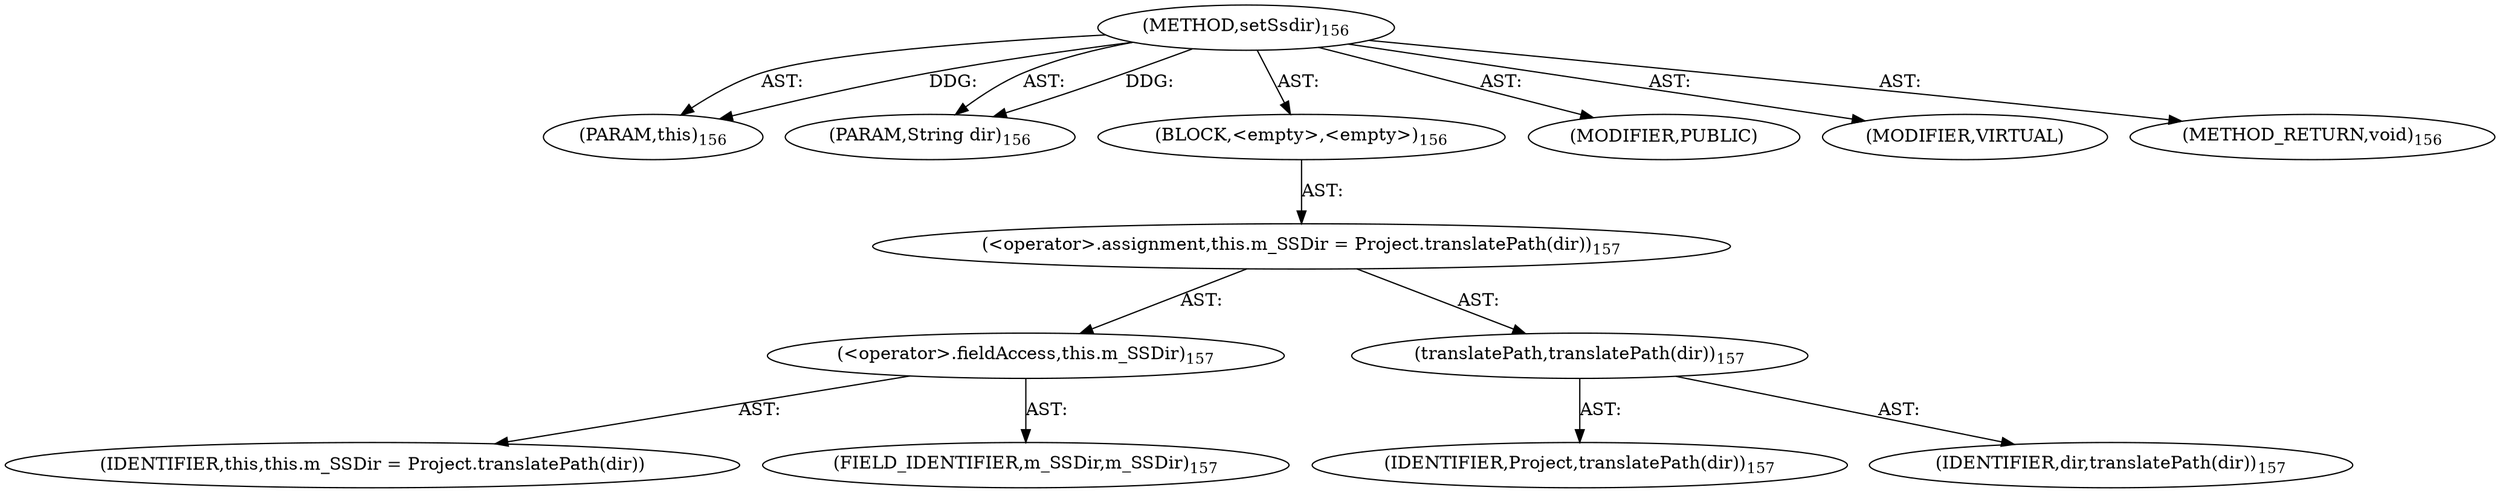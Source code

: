 digraph "setSsdir" {  
"111669149697" [label = <(METHOD,setSsdir)<SUB>156</SUB>> ]
"115964117002" [label = <(PARAM,this)<SUB>156</SUB>> ]
"115964117003" [label = <(PARAM,String dir)<SUB>156</SUB>> ]
"25769803777" [label = <(BLOCK,&lt;empty&gt;,&lt;empty&gt;)<SUB>156</SUB>> ]
"30064771072" [label = <(&lt;operator&gt;.assignment,this.m_SSDir = Project.translatePath(dir))<SUB>157</SUB>> ]
"30064771073" [label = <(&lt;operator&gt;.fieldAccess,this.m_SSDir)<SUB>157</SUB>> ]
"68719476760" [label = <(IDENTIFIER,this,this.m_SSDir = Project.translatePath(dir))> ]
"55834574848" [label = <(FIELD_IDENTIFIER,m_SSDir,m_SSDir)<SUB>157</SUB>> ]
"30064771074" [label = <(translatePath,translatePath(dir))<SUB>157</SUB>> ]
"68719476761" [label = <(IDENTIFIER,Project,translatePath(dir))<SUB>157</SUB>> ]
"68719476762" [label = <(IDENTIFIER,dir,translatePath(dir))<SUB>157</SUB>> ]
"133143986204" [label = <(MODIFIER,PUBLIC)> ]
"133143986205" [label = <(MODIFIER,VIRTUAL)> ]
"128849018881" [label = <(METHOD_RETURN,void)<SUB>156</SUB>> ]
  "111669149697" -> "115964117002"  [ label = "AST: "] 
  "111669149697" -> "115964117003"  [ label = "AST: "] 
  "111669149697" -> "25769803777"  [ label = "AST: "] 
  "111669149697" -> "133143986204"  [ label = "AST: "] 
  "111669149697" -> "133143986205"  [ label = "AST: "] 
  "111669149697" -> "128849018881"  [ label = "AST: "] 
  "25769803777" -> "30064771072"  [ label = "AST: "] 
  "30064771072" -> "30064771073"  [ label = "AST: "] 
  "30064771072" -> "30064771074"  [ label = "AST: "] 
  "30064771073" -> "68719476760"  [ label = "AST: "] 
  "30064771073" -> "55834574848"  [ label = "AST: "] 
  "30064771074" -> "68719476761"  [ label = "AST: "] 
  "30064771074" -> "68719476762"  [ label = "AST: "] 
  "111669149697" -> "115964117002"  [ label = "DDG: "] 
  "111669149697" -> "115964117003"  [ label = "DDG: "] 
}
